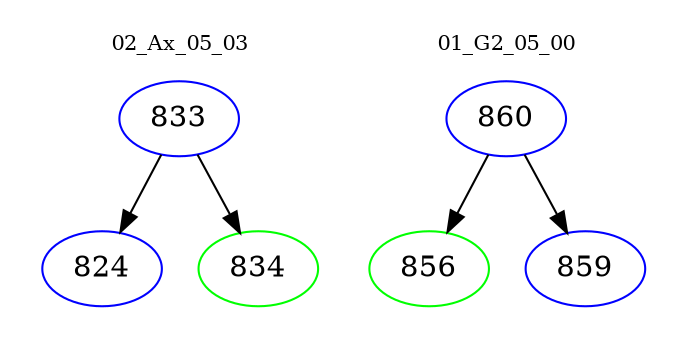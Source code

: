 digraph{
subgraph cluster_0 {
color = white
label = "02_Ax_05_03";
fontsize=10;
T0_833 [label="833", color="blue"]
T0_833 -> T0_824 [color="black"]
T0_824 [label="824", color="blue"]
T0_833 -> T0_834 [color="black"]
T0_834 [label="834", color="green"]
}
subgraph cluster_1 {
color = white
label = "01_G2_05_00";
fontsize=10;
T1_860 [label="860", color="blue"]
T1_860 -> T1_856 [color="black"]
T1_856 [label="856", color="green"]
T1_860 -> T1_859 [color="black"]
T1_859 [label="859", color="blue"]
}
}
